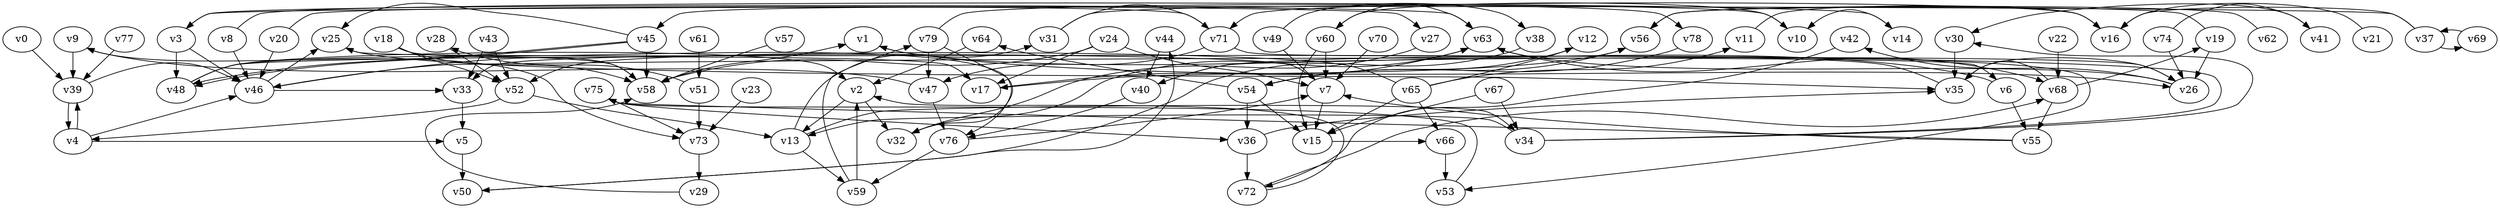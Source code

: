 // Benchmark game 106 - 80 vertices
digraph G {
    v0 [name="v0", player=0];
    v1 [name="v1", player=1, target=1];
    v2 [name="v2", player=0, target=1];
    v3 [name="v3", player=1];
    v4 [name="v4", player=0];
    v5 [name="v5", player=1];
    v6 [name="v6", player=0];
    v7 [name="v7", player=0];
    v8 [name="v8", player=0, target=1];
    v9 [name="v9", player=1];
    v10 [name="v10", player=0];
    v11 [name="v11", player=1];
    v12 [name="v12", player=1];
    v13 [name="v13", player=1];
    v14 [name="v14", player=0];
    v15 [name="v15", player=0];
    v16 [name="v16", player=0, target=1];
    v17 [name="v17", player=0];
    v18 [name="v18", player=0];
    v19 [name="v19", player=0];
    v20 [name="v20", player=0];
    v21 [name="v21", player=1];
    v22 [name="v22", player=0];
    v23 [name="v23", player=0, target=1];
    v24 [name="v24", player=1, target=1];
    v25 [name="v25", player=1];
    v26 [name="v26", player=1, target=1];
    v27 [name="v27", player=1];
    v28 [name="v28", player=0];
    v29 [name="v29", player=0];
    v30 [name="v30", player=0];
    v31 [name="v31", player=0];
    v32 [name="v32", player=1];
    v33 [name="v33", player=1];
    v34 [name="v34", player=1];
    v35 [name="v35", player=0, target=1];
    v36 [name="v36", player=1, target=1];
    v37 [name="v37", player=0];
    v38 [name="v38", player=0];
    v39 [name="v39", player=0];
    v40 [name="v40", player=1];
    v41 [name="v41", player=0];
    v42 [name="v42", player=0];
    v43 [name="v43", player=0];
    v44 [name="v44", player=0];
    v45 [name="v45", player=1];
    v46 [name="v46", player=0];
    v47 [name="v47", player=0];
    v48 [name="v48", player=0];
    v49 [name="v49", player=1];
    v50 [name="v50", player=1];
    v51 [name="v51", player=1];
    v52 [name="v52", player=0];
    v53 [name="v53", player=0];
    v54 [name="v54", player=0];
    v55 [name="v55", player=0];
    v56 [name="v56", player=0];
    v57 [name="v57", player=0];
    v58 [name="v58", player=1];
    v59 [name="v59", player=1];
    v60 [name="v60", player=1];
    v61 [name="v61", player=0, target=1];
    v62 [name="v62", player=0];
    v63 [name="v63", player=0];
    v64 [name="v64", player=0];
    v65 [name="v65", player=0];
    v66 [name="v66", player=0];
    v67 [name="v67", player=1];
    v68 [name="v68", player=0];
    v69 [name="v69", player=1];
    v70 [name="v70", player=0];
    v71 [name="v71", player=0];
    v72 [name="v72", player=1, target=1];
    v73 [name="v73", player=0, target=1];
    v74 [name="v74", player=0];
    v75 [name="v75", player=1];
    v76 [name="v76", player=1];
    v77 [name="v77", player=0];
    v78 [name="v78", player=1];
    v79 [name="v79", player=1];

    v0 -> v39 [constraint="time % 4 == 1"];
    v1 -> v26 [constraint="time == 4"];
    v2 -> v13;
    v3 -> v46;
    v4 -> v5 [constraint="time >= 5"];
    v5 -> v50;
    v6 -> v1 [constraint="time % 2 == 0"];
    v7 -> v15;
    v8 -> v46 [constraint="time == 14"];
    v9 -> v73 [constraint="time == 1"];
    v10 -> v60 [constraint="time >= 3"];
    v11 -> v16 [constraint="time % 6 == 2"];
    v12 -> v54 [constraint="time >= 12"];
    v13 -> v59;
    v14 -> v10 [constraint="time == 2"];
    v15 -> v66 [constraint="time >= 10"];
    v16 -> v71 [constraint="time <= 22"];
    v17 -> v63 [constraint="time >= 15"];
    v18 -> v58 [constraint="time == 15"];
    v19 -> v56 [constraint="time <= 7"];
    v20 -> v27 [constraint="time % 5 == 0"];
    v21 -> v16 [constraint="time >= 10"];
    v22 -> v68;
    v23 -> v73;
    v24 -> v58 [constraint="time % 3 == 0"];
    v25 -> v35 [constraint="time % 3 == 0"];
    v26 -> v35 [constraint="time == 18"];
    v27 -> v32 [constraint="time == 16"];
    v28 -> v52 [constraint="time <= 7"];
    v29 -> v58 [constraint="time >= 4"];
    v30 -> v35;
    v31 -> v71 [constraint="time <= 5"];
    v32 -> v63 [constraint="(time >= 7) && (time <= 19)"];
    v33 -> v5;
    v34 -> v13 [constraint="time == 15"];
    v35 -> v40 [constraint="time % 6 == 1"];
    v36 -> v72;
    v37 -> v69 [constraint="time % 3 == 2"];
    v38 -> v50 [constraint="time >= 1"];
    v39 -> v46 [constraint="time <= 14"];
    v40 -> v76;
    v41 -> v30 [constraint="time % 5 == 0"];
    v42 -> v72 [constraint="time == 0"];
    v43 -> v52;
    v44 -> v40 [constraint="time >= 15"];
    v45 -> v58;
    v46 -> v6 [constraint="time >= 11"];
    v47 -> v9 [constraint="time >= 4"];
    v48 -> v58 [constraint="time % 4 == 1"];
    v49 -> v7 [constraint="time % 4 == 2"];
    v50 -> v44 [constraint="time >= 13"];
    v51 -> v28 [constraint="time % 4 == 2"];
    v52 -> v4 [constraint="time == 16"];
    v53 -> v75 [constraint="time % 5 == 3"];
    v54 -> v64 [constraint="time <= 22"];
    v55 -> v75 [constraint="time <= 10"];
    v56 -> v17 [constraint="(time >= 1) && (time <= 15)"];
    v57 -> v58 [constraint="time >= 11"];
    v58 -> v1 [constraint="time <= 5"];
    v59 -> v79 [constraint="time == 2"];
    v60 -> v15 [constraint="time >= 5"];
    v61 -> v51;
    v62 -> v56 [constraint="time == 15"];
    v63 -> v68 [constraint="time % 4 == 0"];
    v64 -> v2 [constraint="(time >= 9) && (time <= 21)"];
    v65 -> v52 [constraint="time == 16"];
    v66 -> v53;
    v67 -> v34;
    v68 -> v55;
    v69 -> v37 [constraint="time == 15"];
    v70 -> v7 [constraint="time % 6 == 4"];
    v71 -> v53 [constraint="time == 3"];
    v72 -> v2 [constraint="(time >= 8) && (time <= 15)"];
    v73 -> v29;
    v74 -> v41 [constraint="time == 1"];
    v75 -> v36 [constraint="time % 3 == 0"];
    v76 -> v59;
    v77 -> v39 [constraint="time >= 11"];
    v78 -> v54 [constraint="time >= 10"];
    v79 -> v78 [constraint="time <= 13"];
    v76 -> v7 [constraint="time >= 11"];
    v7 -> v33 [constraint="time >= 4"];
    v65 -> v12 [constraint="time >= 8"];
    v79 -> v76 [constraint="time <= 21"];
    v75 -> v73;
    v51 -> v73;
    v59 -> v2;
    v67 -> v15;
    v24 -> v7;
    v54 -> v36;
    v31 -> v10 [constraint="time >= 15"];
    v45 -> v48 [constraint="time >= 2"];
    v65 -> v15;
    v47 -> v76;
    v60 -> v7;
    v34 -> v30 [constraint="time <= 19"];
    v34 -> v25 [constraint="time >= 3"];
    v45 -> v48 [constraint="time >= 8"];
    v37 -> v3 [constraint="(time >= 6) && (time <= 18)"];
    v48 -> v17 [constraint="time == 20"];
    v19 -> v26;
    v43 -> v33;
    v8 -> v14 [constraint="time % 2 == 0"];
    v3 -> v48;
    v13 -> v31 [constraint="time >= 11"];
    v74 -> v26;
    v4 -> v46 [constraint="time <= 10"];
    v9 -> v39;
    v54 -> v56 [constraint="time % 3 == 2"];
    v46 -> v25 [constraint="time % 3 == 1"];
    v54 -> v15;
    v52 -> v13 [constraint="(time % 4 == 1) || (time % 4 == 2)"];
    v18 -> v52 [constraint="time >= 2"];
    v68 -> v35 [constraint="time <= 15"];
    v40 -> v26 [constraint="time == 10"];
    v68 -> v19 [constraint="time == 4"];
    v79 -> v47;
    v13 -> v34 [constraint="time <= 23"];
    v39 -> v4;
    v24 -> v17;
    v71 -> v47 [constraint="time % 4 == 0"];
    v26 -> v42 [constraint="time <= 10"];
    v65 -> v66;
    v3 -> v63 [constraint="time == 15"];
    v65 -> v11 [constraint="time % 5 == 1"];
    v46 -> v33 [constraint="time >= 14"];
    v37 -> v16 [constraint="time == 8"];
    v60 -> v63 [constraint="time == 8"];
    v36 -> v35 [constraint="time % 4 == 1"];
    v4 -> v39 [constraint="time == 1"];
    v6 -> v55;
    v72 -> v68 [constraint="time <= 9"];
    v49 -> v38 [constraint="time % 3 == 2"];
    v58 -> v46 [constraint="time >= 13"];
    v26 -> v63 [constraint="time == 7"];
    v71 -> v45 [constraint="time <= 14"];
    v48 -> v2 [constraint="time % 3 == 0"];
    v2 -> v32;
    v20 -> v46;
    v45 -> v25 [constraint="time % 2 == 0"];
    v55 -> v7 [constraint="time % 6 == 1"];
    v18 -> v32 [constraint="time == 14"];
}
